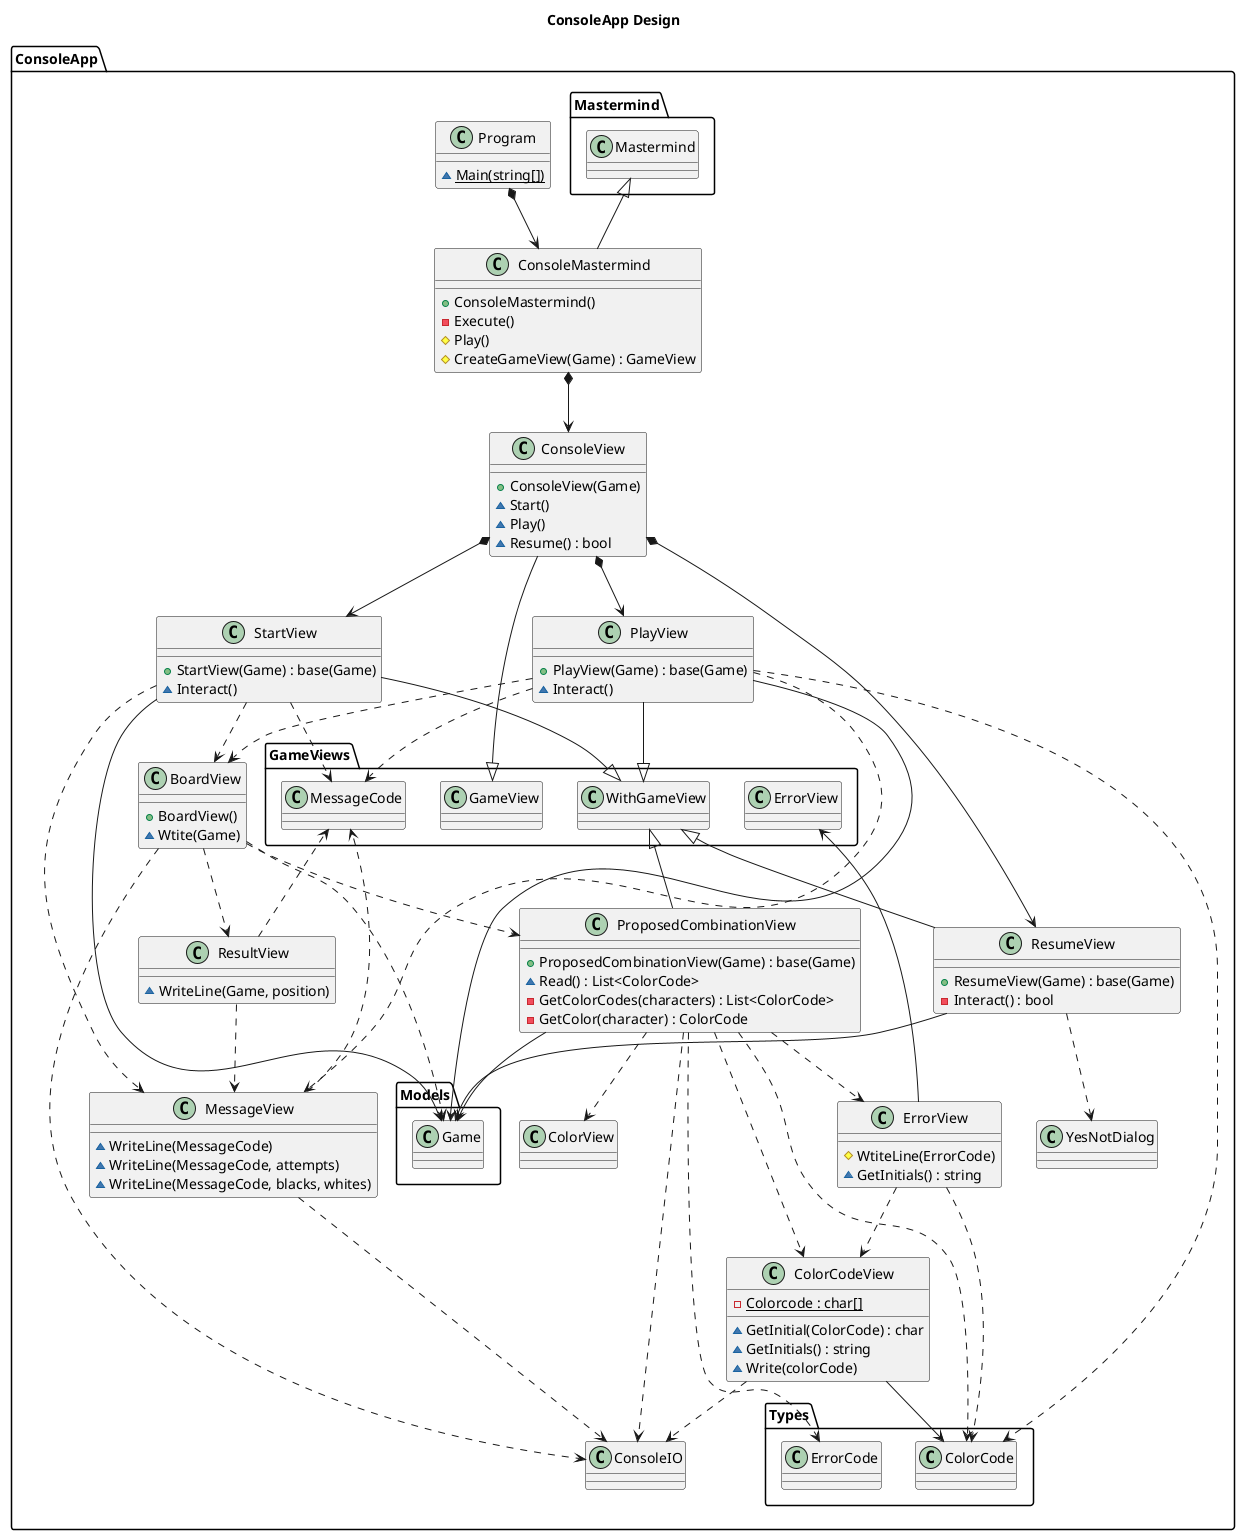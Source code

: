 @startuml ConsoleApp
title ConsoleApp Design
namespace ConsoleApp{    
    class Program{
        ~{static}Main(string[])
    }
    Program *--> ConsoleMastermind

    class ConsoleMastermind{
        +ConsoleMastermind()
        -Execute()
        #Play()
        #CreateGameView(Game) : GameView
    }
    ConsoleMastermind -up-|> Mastermind.Mastermind
    ConsoleMastermind *--> ConsoleView

    class ConsoleView{
        +ConsoleView(Game)
        ~Start()
        ~Play()
        ~Resume() : bool
    }
    ConsoleView -up-|> GameViews.GameView
    ConsoleView *--> StartView
    ConsoleView *--> PlayView
    ConsoleView *--> ResumeView

    class StartView{
        +StartView(Game) : base(Game)
        ~Interact()
    }
    StartView -up-|> GameViews.WithGameView
    StartView --> Models.Game
    StartView ..> MessageView
    StartView ..> GameViews.MessageCode
    StartView ..> BoardView

    class PlayView{
        +PlayView(Game) : base(Game)
        ~Interact()
    }
    PlayView -up-|> GameViews.WithGameView
    PlayView --> Models.Game
    PlayView ..> Types.ColorCode
    PlayView ..> MessageView
    PlayView ..> GameViews.MessageCode
    PlayView ..> BoardView

    class ResumeView{
        +ResumeView(Game) : base(Game)
        -Interact() : bool
    }
    ResumeView -up-|> GameViews.WithGameView
    ResumeView --> Models.Game
    ResumeView ..> YesNotDialog

    class BoardView{
        +BoardView()
        ~Wtite(Game)
    }
    BoardView ..> Models.Game
    BoardView ..> ConsoleIO
    BoardView ..> ProposedCombinationView
    BoardView ..> ResultView

    class ProposedCombinationView{
        +ProposedCombinationView(Game) : base(Game)
        ~Read() : List<ColorCode>
        -GetColorCodes(characters) : List<ColorCode>
        -GetColor(character) : ColorCode
    }
    ProposedCombinationView -up-|> GameViews.WithGameView
    ProposedCombinationView --> Models.Game
    ProposedCombinationView ..> Types.ColorCode
    ProposedCombinationView ..> ColorCodeView
    ProposedCombinationView ..> Types.ErrorCode
    ProposedCombinationView ..> ErrorView
    ProposedCombinationView ..> ColorView
    ProposedCombinationView ..> ConsoleIO

    class ResultView{
        ~WriteLine(Game, position)
    }
    ResultView ..> MessageView
    ResultView ..> GameViews.MessageCode

    class MessageView{
        ~WriteLine(MessageCode)
        ~WriteLine(MessageCode, attempts)
        ~WriteLine(MessageCode, blacks, whites)
    }
    MessageView ..> GameViews.MessageCode
    MessageView ..> ConsoleIO

    class ErrorView{
        #WtiteLine(ErrorCode)
        ~GetInitials() : string
    }
    ErrorView --> GameViews.ErrorView
    ErrorView ..> Types.ColorCode
    ErrorView ..> ColorCodeView

    class ColorCodeView{
        -{static} Colorcode : char[]
        ~GetInitial(ColorCode) : char
        ~GetInitials() : string
        ~Write(colorCode) 
    }
    ColorCodeView --> Types.ColorCode
    ColorCodeView ..> ConsoleIO


}

@enduml